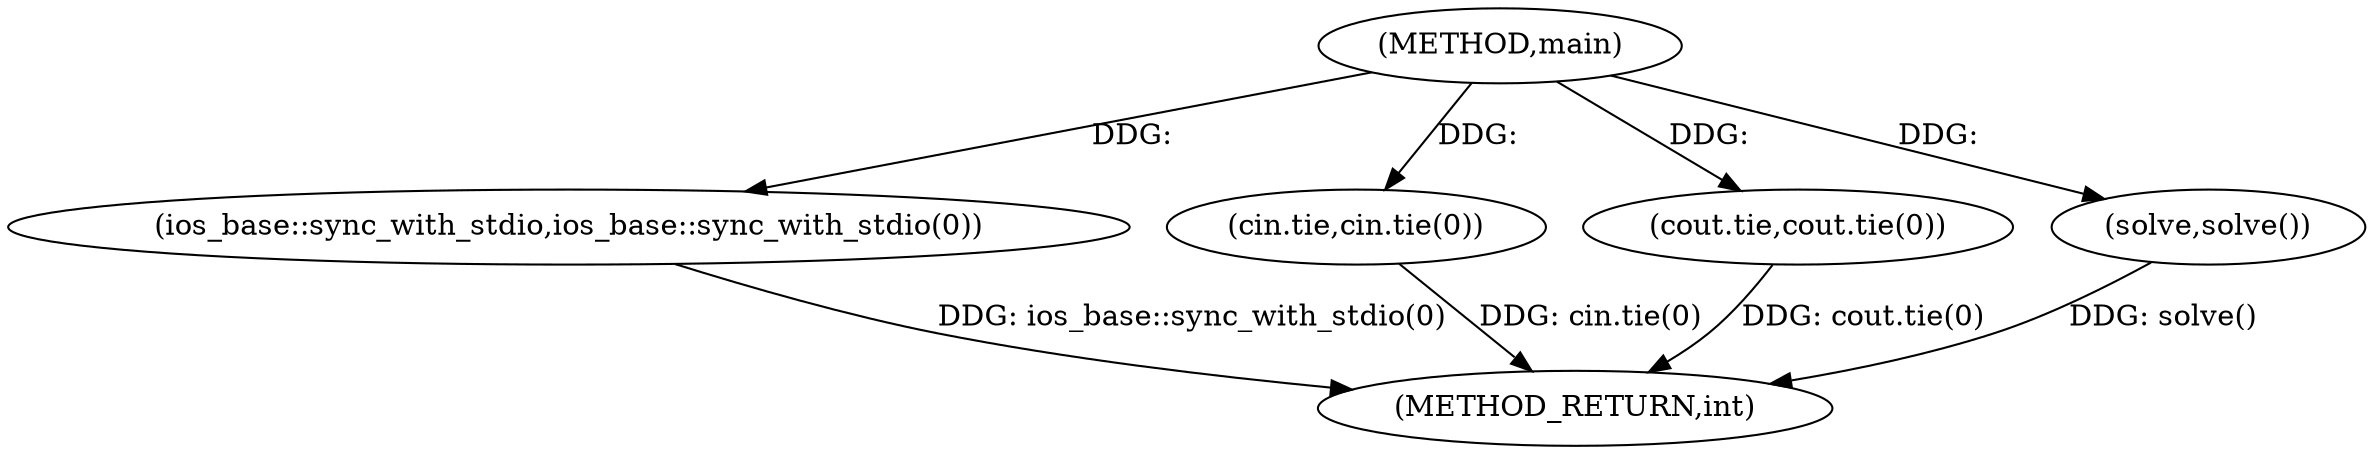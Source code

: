 digraph "main" {  
"1000177" [label = "(METHOD,main)" ]
"1000186" [label = "(METHOD_RETURN,int)" ]
"1000179" [label = "(ios_base::sync_with_stdio,ios_base::sync_with_stdio(0))" ]
"1000181" [label = "(cin.tie,cin.tie(0))" ]
"1000183" [label = "(cout.tie,cout.tie(0))" ]
"1000185" [label = "(solve,solve())" ]
  "1000179" -> "1000186"  [ label = "DDG: ios_base::sync_with_stdio(0)"] 
  "1000181" -> "1000186"  [ label = "DDG: cin.tie(0)"] 
  "1000183" -> "1000186"  [ label = "DDG: cout.tie(0)"] 
  "1000185" -> "1000186"  [ label = "DDG: solve()"] 
  "1000177" -> "1000185"  [ label = "DDG: "] 
  "1000177" -> "1000179"  [ label = "DDG: "] 
  "1000177" -> "1000181"  [ label = "DDG: "] 
  "1000177" -> "1000183"  [ label = "DDG: "] 
}
